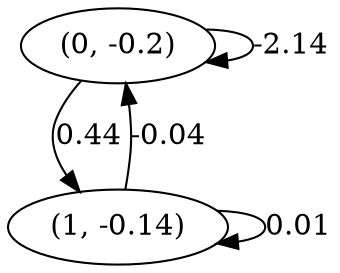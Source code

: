 digraph {
    0 [ label = "(0, -0.2)" ]
    1 [ label = "(1, -0.14)" ]
    0 -> 0 [ label = "-2.14" ]
    1 -> 1 [ label = "0.01" ]
    1 -> 0 [ label = "-0.04" ]
    0 -> 1 [ label = "0.44" ]
}

